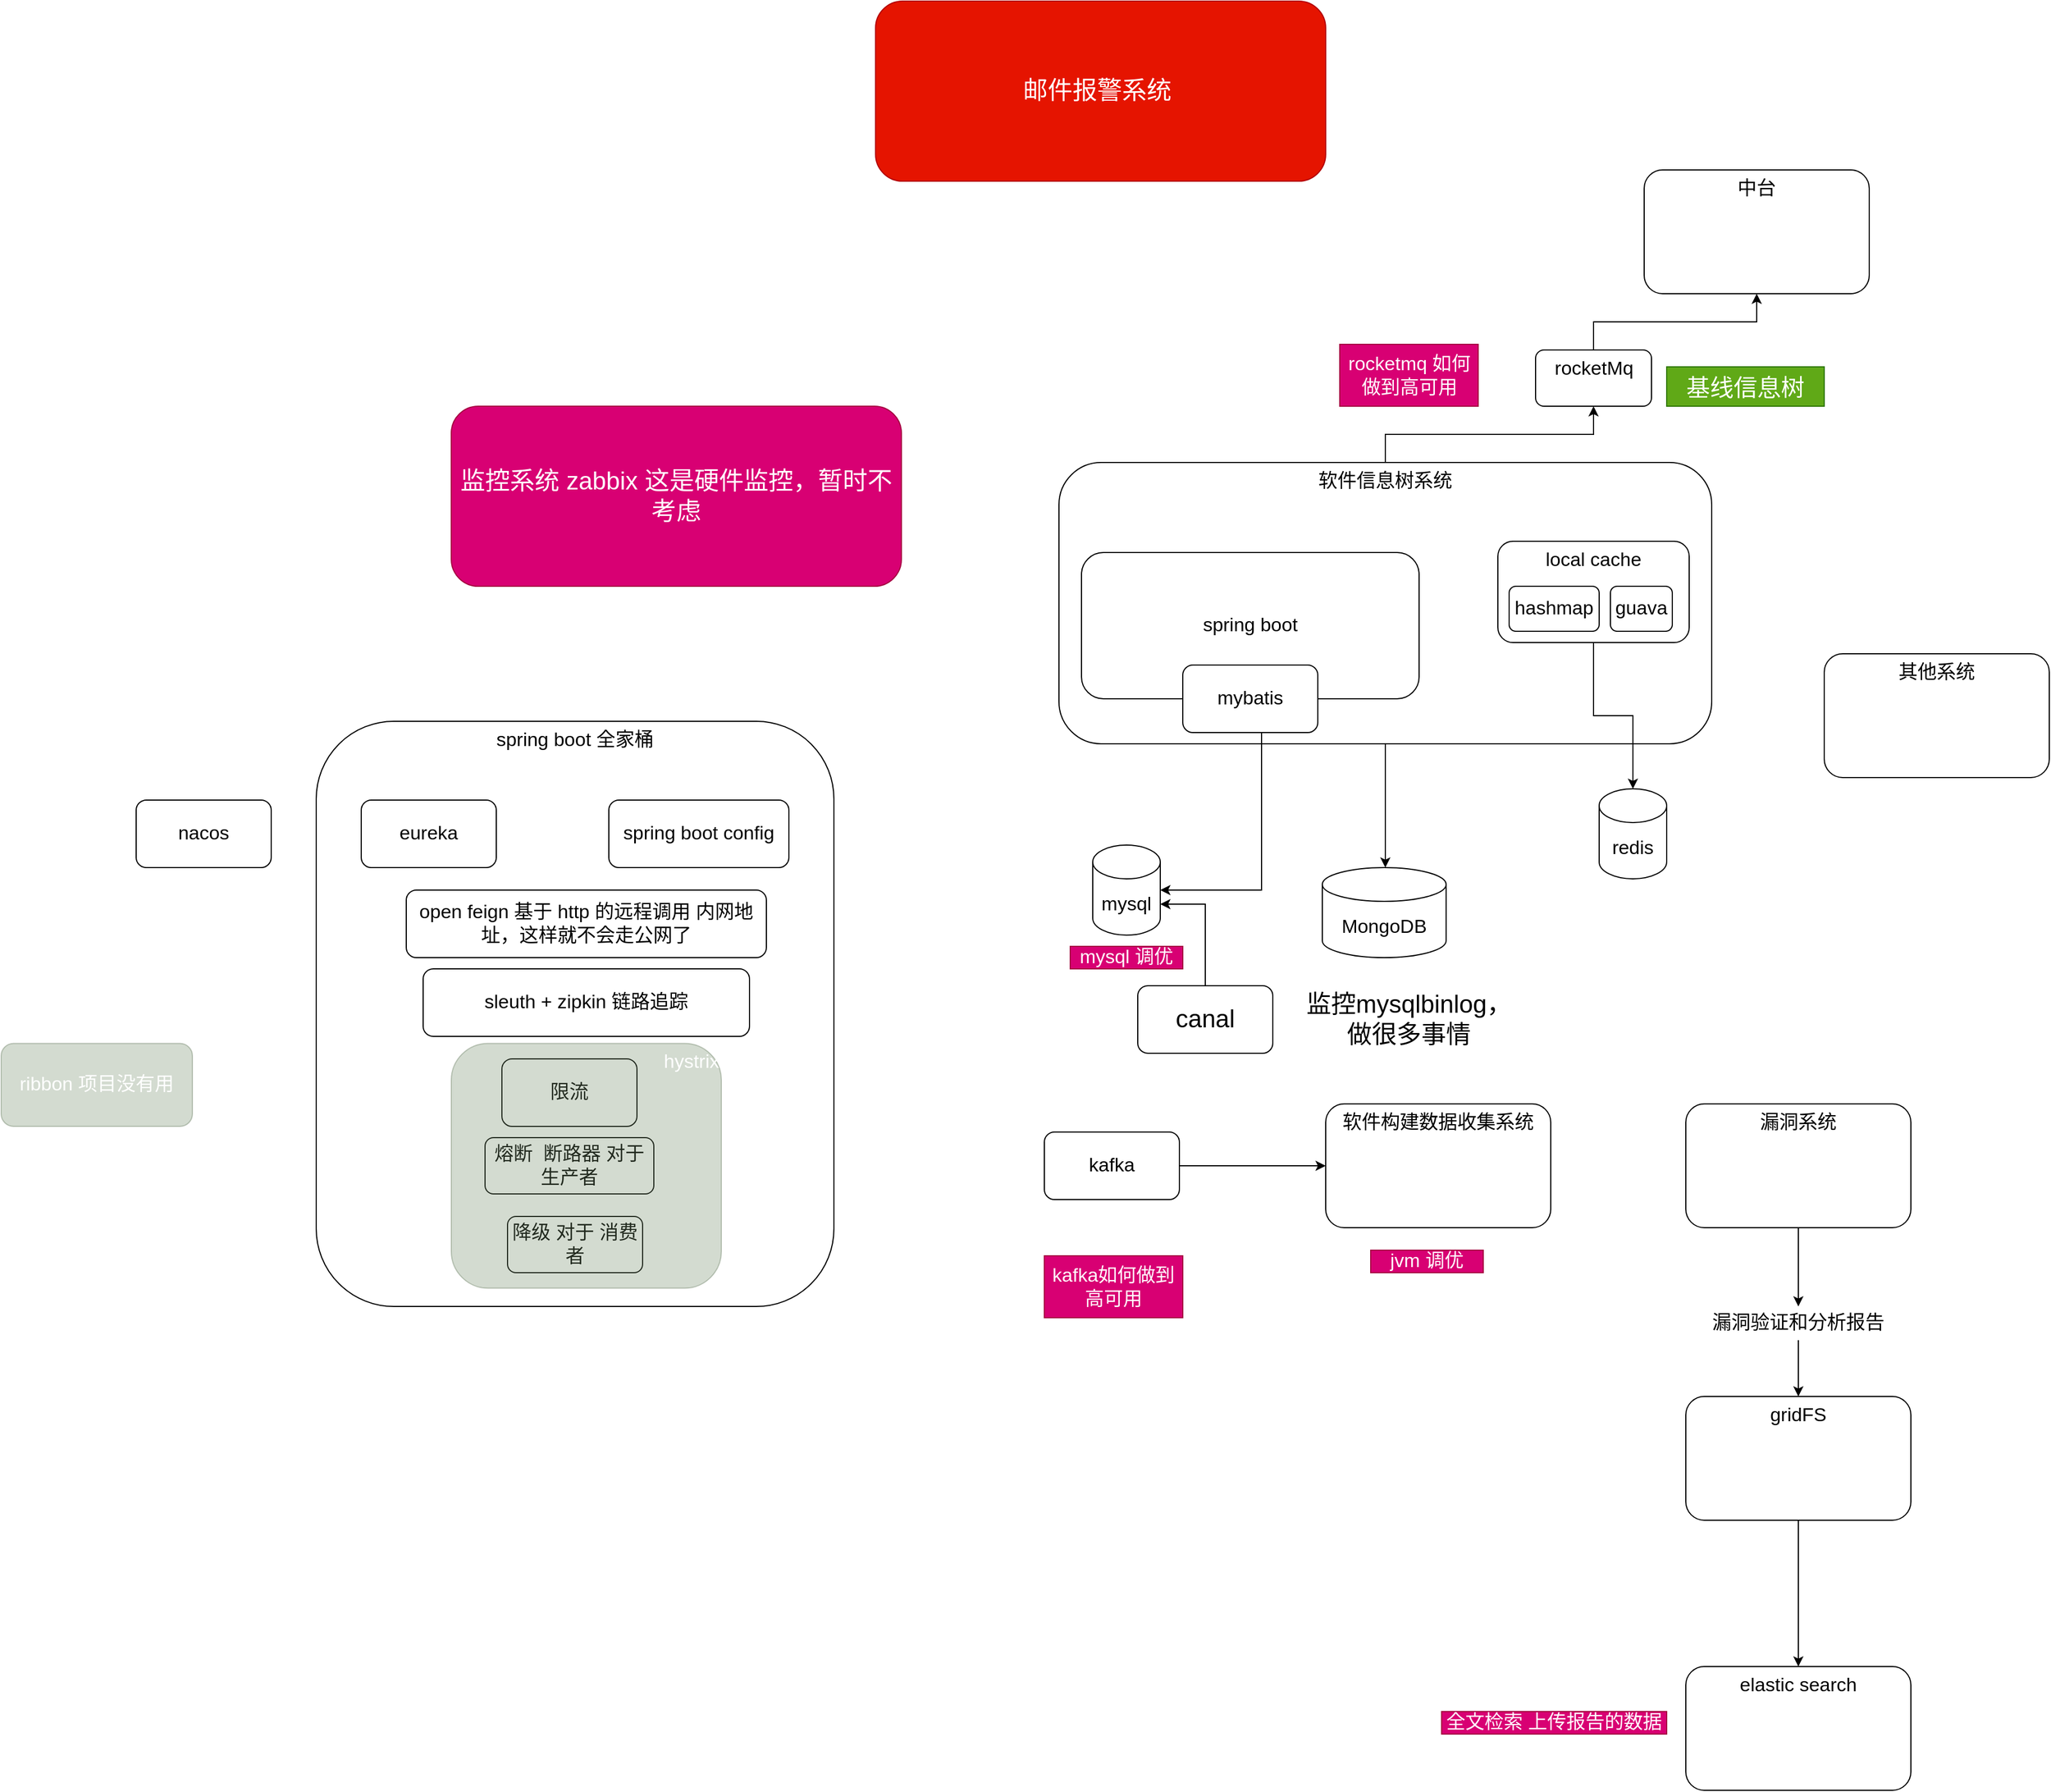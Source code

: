 <mxfile version="14.2.4" type="embed">
    <diagram id="N8jkDLk7Amj-sibJUGd5" name="Page-1">
        <mxGraphModel dx="2644" dy="1744" grid="1" gridSize="10" guides="1" tooltips="1" connect="1" arrows="1" fold="1" page="1" pageScale="1" pageWidth="827" pageHeight="1169" math="0" shadow="0">
            <root>
                <mxCell id="0"/>
                <mxCell id="1" parent="0"/>
                <mxCell id="31" style="edgeStyle=orthogonalEdgeStyle;rounded=0;orthogonalLoop=1;jettySize=auto;html=1;fontSize=17;" parent="1" source="2" edge="1">
                    <mxGeometry relative="1" as="geometry">
                        <mxPoint x="360" y="220" as="targetPoint"/>
                    </mxGeometry>
                </mxCell>
                <mxCell id="50" style="edgeStyle=orthogonalEdgeStyle;rounded=0;orthogonalLoop=1;jettySize=auto;html=1;" parent="1" source="51" target="49" edge="1">
                    <mxGeometry relative="1" as="geometry"/>
                </mxCell>
                <mxCell id="2" value="软件信息树系统" style="rounded=1;whiteSpace=wrap;html=1;verticalAlign=top;fontSize=17;" parent="1" vertex="1">
                    <mxGeometry x="70" y="-140" width="580" height="250" as="geometry"/>
                </mxCell>
                <mxCell id="3" value="spring boot" style="rounded=1;whiteSpace=wrap;html=1;fontSize=17;" parent="1" vertex="1">
                    <mxGeometry x="90" y="-60" width="300" height="130" as="geometry"/>
                </mxCell>
                <mxCell id="33" style="edgeStyle=orthogonalEdgeStyle;rounded=0;orthogonalLoop=1;jettySize=auto;html=1;entryX=0.5;entryY=0;entryDx=0;entryDy=0;entryPerimeter=0;fontSize=17;" parent="1" source="4" target="13" edge="1">
                    <mxGeometry relative="1" as="geometry"/>
                </mxCell>
                <mxCell id="4" value="local cache" style="rounded=1;whiteSpace=wrap;html=1;fontSize=17;verticalAlign=top;" parent="1" vertex="1">
                    <mxGeometry x="460" y="-70" width="170" height="90" as="geometry"/>
                </mxCell>
                <mxCell id="5" value="hashmap" style="rounded=1;whiteSpace=wrap;html=1;fontSize=17;" parent="1" vertex="1">
                    <mxGeometry x="470" y="-30" width="80" height="40" as="geometry"/>
                </mxCell>
                <mxCell id="6" value="guava" style="rounded=1;whiteSpace=wrap;html=1;fontSize=17;" parent="1" vertex="1">
                    <mxGeometry x="560" y="-30" width="55" height="40" as="geometry"/>
                </mxCell>
                <mxCell id="20" style="edgeStyle=orthogonalEdgeStyle;rounded=0;orthogonalLoop=1;jettySize=auto;html=1;fontSize=17;" parent="1" source="7" target="9" edge="1">
                    <mxGeometry relative="1" as="geometry">
                        <Array as="points">
                            <mxPoint x="250" y="240"/>
                        </Array>
                    </mxGeometry>
                </mxCell>
                <mxCell id="7" value="mybatis" style="rounded=1;whiteSpace=wrap;html=1;fontSize=17;" parent="1" vertex="1">
                    <mxGeometry x="180" y="40" width="120" height="60" as="geometry"/>
                </mxCell>
                <mxCell id="9" value="mysql" style="shape=cylinder3;whiteSpace=wrap;html=1;boundedLbl=1;backgroundOutline=1;size=15;rounded=1;fontSize=17;" parent="1" vertex="1">
                    <mxGeometry x="100" y="200" width="60" height="80" as="geometry"/>
                </mxCell>
                <mxCell id="10" value="MongoDB" style="shape=cylinder3;whiteSpace=wrap;html=1;boundedLbl=1;backgroundOutline=1;size=15;rounded=1;fontSize=17;" parent="1" vertex="1">
                    <mxGeometry x="304" y="220" width="110" height="80" as="geometry"/>
                </mxCell>
                <mxCell id="13" value="redis" style="shape=cylinder3;whiteSpace=wrap;html=1;boundedLbl=1;backgroundOutline=1;size=15;rounded=1;fontSize=17;" parent="1" vertex="1">
                    <mxGeometry x="550" y="150" width="60" height="80" as="geometry"/>
                </mxCell>
                <mxCell id="23" style="edgeStyle=orthogonalEdgeStyle;rounded=0;orthogonalLoop=1;jettySize=auto;html=1;fontSize=17;" parent="1" source="14" target="15" edge="1">
                    <mxGeometry relative="1" as="geometry"/>
                </mxCell>
                <mxCell id="14" value="kafka" style="rounded=1;whiteSpace=wrap;html=1;fontSize=17;" parent="1" vertex="1">
                    <mxGeometry x="57" y="455" width="120" height="60" as="geometry"/>
                </mxCell>
                <mxCell id="15" value="软件构建数据收集系统" style="rounded=1;whiteSpace=wrap;html=1;verticalAlign=top;fontSize=17;" parent="1" vertex="1">
                    <mxGeometry x="307" y="430" width="200" height="110" as="geometry"/>
                </mxCell>
                <mxCell id="56" style="edgeStyle=orthogonalEdgeStyle;rounded=0;orthogonalLoop=1;jettySize=auto;html=1;" parent="1" source="57" target="55" edge="1">
                    <mxGeometry relative="1" as="geometry"/>
                </mxCell>
                <mxCell id="16" value="漏洞系统" style="rounded=1;whiteSpace=wrap;html=1;verticalAlign=top;fontSize=17;" parent="1" vertex="1">
                    <mxGeometry x="627" y="430" width="200" height="110" as="geometry"/>
                </mxCell>
                <mxCell id="17" value="其他系统" style="rounded=1;whiteSpace=wrap;html=1;verticalAlign=top;fontSize=17;" parent="1" vertex="1">
                    <mxGeometry x="750" y="30" width="200" height="110" as="geometry"/>
                </mxCell>
                <mxCell id="25" value="mysql 调优" style="text;html=1;strokeColor=#A50040;fillColor=#d80073;align=center;verticalAlign=middle;whiteSpace=wrap;rounded=0;fontSize=17;fontColor=#ffffff;" parent="1" vertex="1">
                    <mxGeometry x="80" y="290" width="100" height="20" as="geometry"/>
                </mxCell>
                <mxCell id="26" value="jvm 调优" style="text;html=1;strokeColor=#A50040;fillColor=#d80073;align=center;verticalAlign=middle;whiteSpace=wrap;rounded=0;fontSize=17;fontColor=#ffffff;" parent="1" vertex="1">
                    <mxGeometry x="347" y="560" width="100" height="20" as="geometry"/>
                </mxCell>
                <mxCell id="34" value="spring boot 全家桶" style="rounded=1;whiteSpace=wrap;html=1;fontSize=17;verticalAlign=top;" parent="1" vertex="1">
                    <mxGeometry x="-590" y="90" width="460" height="520" as="geometry"/>
                </mxCell>
                <mxCell id="35" value="eureka" style="rounded=1;whiteSpace=wrap;html=1;fontSize=17;" parent="1" vertex="1">
                    <mxGeometry x="-550" y="160" width="120" height="60" as="geometry"/>
                </mxCell>
                <mxCell id="36" value="spring boot config" style="rounded=1;whiteSpace=wrap;html=1;fontSize=17;" parent="1" vertex="1">
                    <mxGeometry x="-330" y="160" width="160" height="60" as="geometry"/>
                </mxCell>
                <mxCell id="38" value="nacos" style="rounded=1;whiteSpace=wrap;html=1;fontSize=17;" parent="1" vertex="1">
                    <mxGeometry x="-750" y="160" width="120" height="60" as="geometry"/>
                </mxCell>
                <mxCell id="39" value="open feign 基于 http 的远程调用 内网地址，这样就不会走公网了" style="rounded=1;whiteSpace=wrap;html=1;fontSize=17;" parent="1" vertex="1">
                    <mxGeometry x="-510" y="240" width="320" height="60" as="geometry"/>
                </mxCell>
                <mxCell id="41" value="sleuth + zipkin 链路追踪" style="rounded=1;whiteSpace=wrap;html=1;fontSize=17;" parent="1" vertex="1">
                    <mxGeometry x="-495" y="310" width="290" height="60" as="geometry"/>
                </mxCell>
                <mxCell id="42" value="熔断&amp;nbsp; 断路器 对于生产者" style="rounded=1;whiteSpace=wrap;html=1;fontSize=17;" parent="1" vertex="1">
                    <mxGeometry x="-440" y="460" width="150" height="50" as="geometry"/>
                </mxCell>
                <mxCell id="43" value="降级 对于 消费者" style="rounded=1;whiteSpace=wrap;html=1;fontSize=17;" parent="1" vertex="1">
                    <mxGeometry x="-420" y="530" width="120" height="50" as="geometry"/>
                </mxCell>
                <mxCell id="44" value="限流" style="rounded=1;whiteSpace=wrap;html=1;fontSize=17;" parent="1" vertex="1">
                    <mxGeometry x="-425" y="390" width="120" height="60" as="geometry"/>
                </mxCell>
                <mxCell id="45" value="监控系统 zabbix 这是硬件监控，暂时不考虑" style="rounded=1;whiteSpace=wrap;html=1;fillColor=#d80073;strokeColor=#A50040;fontColor=#ffffff;fontSize=22;" parent="1" vertex="1">
                    <mxGeometry x="-470" y="-190" width="400" height="160" as="geometry"/>
                </mxCell>
                <mxCell id="47" style="edgeStyle=orthogonalEdgeStyle;rounded=0;orthogonalLoop=1;jettySize=auto;html=1;entryX=1;entryY=0;entryDx=0;entryDy=52.5;entryPerimeter=0;fontSize=22;" parent="1" source="46" target="9" edge="1">
                    <mxGeometry relative="1" as="geometry"/>
                </mxCell>
                <mxCell id="46" value="canal" style="rounded=1;whiteSpace=wrap;html=1;fontSize=22;" parent="1" vertex="1">
                    <mxGeometry x="140" y="325" width="120" height="60" as="geometry"/>
                </mxCell>
                <mxCell id="48" value="监控mysqlbinlog，做很多事情" style="text;html=1;strokeColor=none;fillColor=none;align=center;verticalAlign=middle;whiteSpace=wrap;rounded=0;fontSize=22;" parent="1" vertex="1">
                    <mxGeometry x="281" y="345" width="200" height="20" as="geometry"/>
                </mxCell>
                <mxCell id="49" value="中台" style="rounded=1;whiteSpace=wrap;html=1;verticalAlign=top;fontSize=17;" parent="1" vertex="1">
                    <mxGeometry x="590" y="-400" width="200" height="110" as="geometry"/>
                </mxCell>
                <mxCell id="51" value="rocketMq" style="rounded=1;whiteSpace=wrap;html=1;verticalAlign=top;fontSize=17;" parent="1" vertex="1">
                    <mxGeometry x="493.5" y="-240" width="103" height="50" as="geometry"/>
                </mxCell>
                <mxCell id="52" style="edgeStyle=orthogonalEdgeStyle;rounded=0;orthogonalLoop=1;jettySize=auto;html=1;" parent="1" source="2" target="51" edge="1">
                    <mxGeometry relative="1" as="geometry">
                        <mxPoint x="360" y="-140" as="sourcePoint"/>
                        <mxPoint x="690" y="-290" as="targetPoint"/>
                    </mxGeometry>
                </mxCell>
                <mxCell id="53" value="基线信息树" style="text;html=1;strokeColor=#2D7600;fillColor=#60a917;align=center;verticalAlign=middle;whiteSpace=wrap;rounded=0;fontColor=#ffffff;fontSize=21;" parent="1" vertex="1">
                    <mxGeometry x="610" y="-225" width="140" height="35" as="geometry"/>
                </mxCell>
                <mxCell id="62" style="edgeStyle=orthogonalEdgeStyle;rounded=0;orthogonalLoop=1;jettySize=auto;html=1;entryX=0.5;entryY=0;entryDx=0;entryDy=0;fontSize=17;" parent="1" source="55" target="61" edge="1">
                    <mxGeometry relative="1" as="geometry"/>
                </mxCell>
                <mxCell id="55" value="gridFS" style="rounded=1;whiteSpace=wrap;html=1;verticalAlign=top;fontSize=17;" parent="1" vertex="1">
                    <mxGeometry x="627" y="690" width="200" height="110" as="geometry"/>
                </mxCell>
                <mxCell id="57" value="漏洞验证和分析报告&lt;br style=&quot;font-size: 17px;&quot;&gt;" style="text;html=1;strokeColor=none;fillColor=none;align=center;verticalAlign=middle;whiteSpace=wrap;rounded=0;fontSize=17;" parent="1" vertex="1">
                    <mxGeometry x="647" y="610" width="160" height="30" as="geometry"/>
                </mxCell>
                <mxCell id="58" style="edgeStyle=orthogonalEdgeStyle;rounded=0;orthogonalLoop=1;jettySize=auto;html=1;" parent="1" source="16" target="57" edge="1">
                    <mxGeometry relative="1" as="geometry">
                        <mxPoint x="727" y="540" as="sourcePoint"/>
                        <mxPoint x="727" y="660" as="targetPoint"/>
                    </mxGeometry>
                </mxCell>
                <mxCell id="59" value="kafka如何做到高可用" style="text;html=1;strokeColor=#A50040;fillColor=#d80073;align=center;verticalAlign=middle;whiteSpace=wrap;rounded=0;fontSize=17;fontColor=#ffffff;" parent="1" vertex="1">
                    <mxGeometry x="57" y="565" width="123" height="55" as="geometry"/>
                </mxCell>
                <mxCell id="60" value="rocketmq 如何做到高可用" style="text;html=1;strokeColor=#A50040;fillColor=#d80073;align=center;verticalAlign=middle;whiteSpace=wrap;rounded=0;fontSize=17;fontColor=#ffffff;" parent="1" vertex="1">
                    <mxGeometry x="319.5" y="-245" width="123" height="55" as="geometry"/>
                </mxCell>
                <mxCell id="61" value="elastic search" style="rounded=1;whiteSpace=wrap;html=1;verticalAlign=top;fontSize=17;" parent="1" vertex="1">
                    <mxGeometry x="627" y="930" width="200" height="110" as="geometry"/>
                </mxCell>
                <mxCell id="63" value="全文检索 上传报告的数据" style="text;html=1;strokeColor=#A50040;fillColor=#d80073;align=center;verticalAlign=middle;whiteSpace=wrap;rounded=0;fontSize=17;fontColor=#ffffff;" parent="1" vertex="1">
                    <mxGeometry x="410" y="970" width="200" height="20" as="geometry"/>
                </mxCell>
                <mxCell id="64" value="hystrix" style="rounded=1;whiteSpace=wrap;html=1;fontSize=17;fillColor=#6d8764;strokeColor=#3A5431;fontColor=#ffffff;opacity=30;verticalAlign=top;align=right;" parent="1" vertex="1">
                    <mxGeometry x="-470" y="376.25" width="240" height="217.5" as="geometry"/>
                </mxCell>
                <mxCell id="65" value="邮件报警系统&amp;nbsp;" style="rounded=1;whiteSpace=wrap;html=1;fillColor=#e51400;strokeColor=#B20000;fontColor=#ffffff;fontSize=22;" parent="1" vertex="1">
                    <mxGeometry x="-93" y="-550" width="400" height="160" as="geometry"/>
                </mxCell>
                <mxCell id="66" value="ribbon 项目没有用" style="rounded=1;whiteSpace=wrap;html=1;fontSize=17;fillColor=#6d8764;strokeColor=#3A5431;fontColor=#ffffff;opacity=30;verticalAlign=middle;align=center;" parent="1" vertex="1">
                    <mxGeometry x="-870" y="376.25" width="170" height="73.75" as="geometry"/>
                </mxCell>
            </root>
        </mxGraphModel>
    </diagram>
</mxfile>